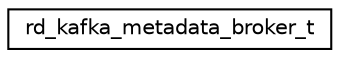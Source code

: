 digraph "Graphical Class Hierarchy"
{
  edge [fontname="Helvetica",fontsize="10",labelfontname="Helvetica",labelfontsize="10"];
  node [fontname="Helvetica",fontsize="10",shape=record];
  rankdir="LR";
  Node1 [label="rd_kafka_metadata_broker_t",height=0.2,width=0.4,color="black", fillcolor="white", style="filled",URL="$structrd__kafka__metadata__broker__t.html"];
}
